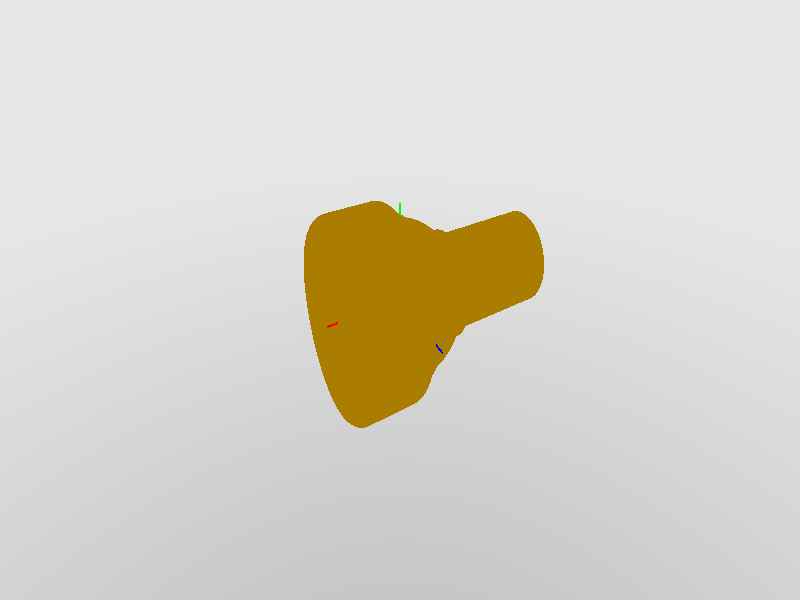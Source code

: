 #include "colors.inc"
#include "shapes.inc"

// * ---------------------- DEBUG HEADER ---------------------- *
// Gradient Sky (Use for DEBUG since HDRI Skies are EXTREMELLY HEAVY)
sky_sphere {
    pigment {
        gradient y
        color_map {
            [0, 0.7 color Gray50 color Gray80]
        }
    }
}

// Axis Lines
cylinder{<0,0,0>,<50,0,0>,0.5 pigment{color Red}}   // X-Axis
cylinder{<0,0,0>,<0,50,0>,0.5 pigment{color Green}} // Y-Axis
cylinder{<0,0,0>,<0,0,50>,0.5 pigment{color Blue}}  // Z-Axis

#declare golden_texture = texture {
        pigment { color rgb <0.4, 0.2, 0> }
        finish { reflection { 0.1 } ambient 0 diffuse 0.8 }
    }

#declare camera_1 = camera{
    location < 100,50,150>
    right  <1.77,0,0>
    look_at < 0,0,0>
}

#declare camera_2 = camera{
    location < 120,50,100>
    right  <1.77,0,0>
    look_at < 0,0,0> 
}

#declare camera_3 = camera{
    location < 200,50,100>
    right  <1.77,0,0>
    look_at < 0,0,0> 
}
#declare camera_4 = camera{
    location < 0,0, 200>
    right  <1.77,0,0>
    look_at < 0,0,0> 
}
#declare camera_5 = camera{
    location < 120,150,220>
    right  <1.77,0,0>
    look_at < 0,0,0> 
}
#declare camera_6 = camera{
    location < -60,60,150>
    right  <1.77,0,0>
    look_at < 0,0,0> 
}

light_source { < 300, 200, 50 > color White}                                                                                                
light_source { < -120, 00, 0 > color White}
light_source { < -120, -150, 0 > color White}

camera{camera_5}

// * -------------------- END OFDEBUG HEADER ------------------ *
merge{
    difference{
        difference{
            difference{
                object { //Round_Cylinder(point A, point B, Radius, EdgeRadius, UseMerge)
                    Round_Cylinder(<5,0,0>, <0,0,0>, 5 , 1, 0)
                    scale<10,10,10>  rotate<0, 0,0> translate<0,0.00,0>
                }
                sphere{
                    <50,0,0>, 25
                }
            }
            cylinder{
                <50,0,0>, <-50,0,0>, 15
            }
        }
        torus {
            35, 5
            translate <0, 50, 0>
            rotate <0, 0, -90> // rotate the torus 90 degrees around the y-axis
        }
    }
    difference{
        sphere{
                <0,0,0>, 40
        }
        box{
            <45,45,45>,<0,-45,-45>
            pigment{
                color rgb<0.5,0.5,0.5>
            }
        }
        texture{golden_texture}
    }
    object {Round_Cylinder(<1,0,0>, <-5,0,0>, 42 , 1, 0)}
    cylinder{<0,0,0>,<-100,0,0>,25}
    object {Round_Cylinder(<-30,0,0>, <-35,0,0>, 28 , 1, 0)}

    texture{golden_texture}
    translate<0, 0, 0>
}
